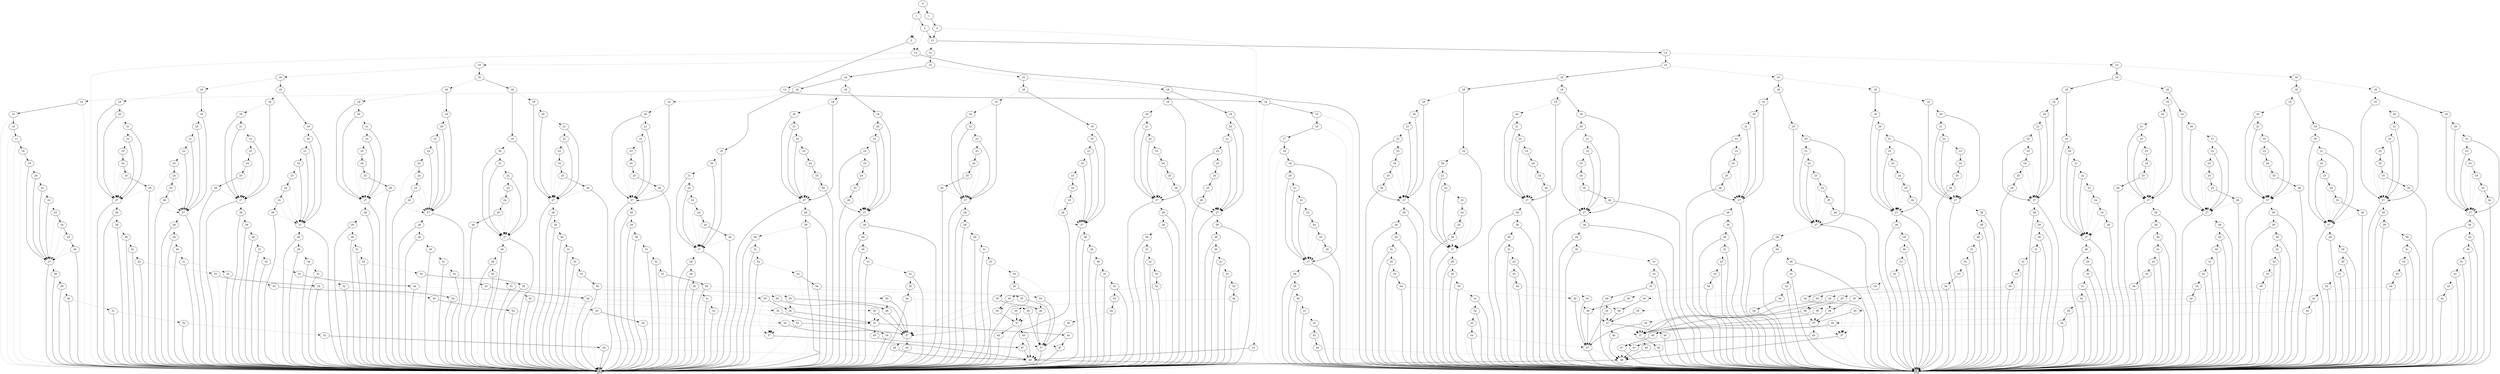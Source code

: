 digraph G {
0 [shape=box, label="0", style=filled, shape=box, height=0.3, width=0.3];
1 [shape=box, label="1", style=filled, shape=box, height=0.3, width=0.3];
36853 [label="0"];
36853 -> 36850 [style=dotted];
36853 -> 36852 [style=filled];
36850 [label="1"];
36850 -> 36847 [style=dotted];
36850 -> 36849 [style=filled];
36847 [label="2"];
36847 -> 28 [style=dotted];
36847 -> 36846 [style=filled];
28 [label="13"];
28 -> 0 [style=dotted];
28 -> 1 [style=filled];
36846 [label="13"];
36846 -> 32776 [style=dotted];
36846 -> 33929 [style=filled];
32776 [label="14"];
32776 -> 0 [style=dotted];
32776 -> 32775 [style=filled];
32775 [label="15"];
32775 -> 0 [style=dotted];
32775 -> 32774 [style=filled];
32774 [label="16"];
32774 -> 0 [style=dotted];
32774 -> 32773 [style=filled];
32773 [label="17"];
32773 -> 0 [style=dotted];
32773 -> 32772 [style=filled];
32772 [label="18"];
32772 -> 0 [style=dotted];
32772 -> 32742 [style=filled];
32742 [label="19"];
32742 -> 32741 [style=dotted];
32742 -> 9305 [style=filled];
32741 [label="20"];
32741 -> 32740 [style=dotted];
32741 -> 9305 [style=filled];
32740 [label="21"];
32740 -> 32739 [style=dotted];
32740 -> 9305 [style=filled];
32739 [label="22"];
32739 -> 32738 [style=dotted];
32739 -> 9305 [style=filled];
32738 [label="23"];
32738 -> 9305 [style=dotted];
32738 -> 32737 [style=filled];
9305 [label="27"];
9305 -> 9304 [style=dotted];
9305 -> 0 [style=filled];
9304 [label="28"];
9304 -> 9303 [style=dotted];
9304 -> 0 [style=filled];
9303 [label="29"];
9303 -> 9302 [style=dotted];
9303 -> 0 [style=filled];
9302 [label="30"];
9302 -> 9301 [style=dotted];
9302 -> 0 [style=filled];
9301 [label="31"];
9301 -> 9300 [style=dotted];
9301 -> 0 [style=filled];
9300 [label="32"];
9300 -> 9299 [style=dotted];
9300 -> 0 [style=filled];
9299 [label="33"];
9299 -> 0 [style=dotted];
9299 -> 9298 [style=filled];
9298 [label="34"];
9298 -> 100 [style=dotted];
9298 -> 0 [style=filled];
100 [label="49"];
100 -> 0 [style=dotted];
100 -> 1 [style=filled];
32737 [label="24"];
32737 -> 9305 [style=dotted];
32737 -> 32736 [style=filled];
32736 [label="25"];
32736 -> 9305 [style=dotted];
32736 -> 32735 [style=filled];
32735 [label="26"];
32735 -> 9305 [style=dotted];
32735 -> 0 [style=filled];
33929 [label="14"];
33929 -> 1 [style=dotted];
33929 -> 33928 [style=filled];
33928 [label="15"];
33928 -> 1 [style=dotted];
33928 -> 33927 [style=filled];
33927 [label="16"];
33927 -> 1 [style=dotted];
33927 -> 33926 [style=filled];
33926 [label="17"];
33926 -> 1 [style=dotted];
33926 -> 33925 [style=filled];
33925 [label="18"];
33925 -> 1 [style=dotted];
33925 -> 32751 [style=filled];
32751 [label="19"];
32751 -> 32750 [style=dotted];
32751 -> 11484 [style=filled];
32750 [label="20"];
32750 -> 32749 [style=dotted];
32750 -> 11484 [style=filled];
32749 [label="21"];
32749 -> 32748 [style=dotted];
32749 -> 11484 [style=filled];
32748 [label="22"];
32748 -> 32747 [style=dotted];
32748 -> 11484 [style=filled];
32747 [label="23"];
32747 -> 11484 [style=dotted];
32747 -> 32746 [style=filled];
11484 [label="27"];
11484 -> 11483 [style=dotted];
11484 -> 1 [style=filled];
11483 [label="28"];
11483 -> 11482 [style=dotted];
11483 -> 1 [style=filled];
11482 [label="29"];
11482 -> 11481 [style=dotted];
11482 -> 1 [style=filled];
11481 [label="30"];
11481 -> 11480 [style=dotted];
11481 -> 1 [style=filled];
11480 [label="31"];
11480 -> 11479 [style=dotted];
11480 -> 1 [style=filled];
11479 [label="32"];
11479 -> 11478 [style=dotted];
11479 -> 1 [style=filled];
11478 [label="33"];
11478 -> 1 [style=dotted];
11478 -> 11477 [style=filled];
11477 [label="34"];
11477 -> 101 [style=dotted];
11477 -> 1 [style=filled];
101 [label="49"];
101 -> 1 [style=dotted];
101 -> 0 [style=filled];
32746 [label="24"];
32746 -> 11484 [style=dotted];
32746 -> 32745 [style=filled];
32745 [label="25"];
32745 -> 11484 [style=dotted];
32745 -> 32744 [style=filled];
32744 [label="26"];
32744 -> 11484 [style=dotted];
32744 -> 1 [style=filled];
36849 [label="2"];
36849 -> 28 [style=dotted];
36849 -> 36848 [style=filled];
36848 [label="13"];
36848 -> 36400 [style=dotted];
36848 -> 36691 [style=filled];
36400 [label="14"];
36400 -> 36328 [style=dotted];
36400 -> 36399 [style=filled];
36328 [label="15"];
36328 -> 36292 [style=dotted];
36328 -> 36327 [style=filled];
36292 [label="16"];
36292 -> 36274 [style=dotted];
36292 -> 36291 [style=filled];
36274 [label="18"];
36274 -> 36265 [style=dotted];
36274 -> 36273 [style=filled];
36265 [label="19"];
36265 -> 36264 [style=dotted];
36265 -> 27067 [style=filled];
36264 [label="20"];
36264 -> 36263 [style=dotted];
36264 -> 27067 [style=filled];
36263 [label="21"];
36263 -> 36262 [style=dotted];
36263 -> 27067 [style=filled];
36262 [label="22"];
36262 -> 36261 [style=dotted];
36262 -> 27067 [style=filled];
36261 [label="23"];
36261 -> 27067 [style=dotted];
36261 -> 36260 [style=filled];
27067 [label="27"];
27067 -> 27066 [style=dotted];
27067 -> 0 [style=filled];
27066 [label="28"];
27066 -> 27065 [style=dotted];
27066 -> 0 [style=filled];
27065 [label="29"];
27065 -> 27064 [style=dotted];
27065 -> 0 [style=filled];
27064 [label="30"];
27064 -> 27063 [style=dotted];
27064 -> 0 [style=filled];
27063 [label="31"];
27063 -> 27062 [style=dotted];
27063 -> 0 [style=filled];
27062 [label="32"];
27062 -> 27061 [style=dotted];
27062 -> 0 [style=filled];
27061 [label="33"];
27061 -> 0 [style=dotted];
27061 -> 27060 [style=filled];
27060 [label="34"];
27060 -> 26528 [style=dotted];
27060 -> 0 [style=filled];
26528 [label="35"];
26528 -> 391 [style=dotted];
26528 -> 26527 [style=filled];
391 [label="37"];
391 -> 0 [style=dotted];
391 -> 100 [style=filled];
26527 [label="36"];
26527 -> 391 [style=dotted];
26527 -> 26526 [style=filled];
26526 [label="37"];
26526 -> 1441 [style=dotted];
26526 -> 3121 [style=filled];
1441 [label="45"];
1441 -> 0 [style=dotted];
1441 -> 574 [style=filled];
574 [label="47"];
574 -> 0 [style=dotted];
574 -> 100 [style=filled];
3121 [label="45"];
3121 -> 100 [style=dotted];
3121 -> 582 [style=filled];
582 [label="47"];
582 -> 100 [style=dotted];
582 -> 0 [style=filled];
36260 [label="24"];
36260 -> 27067 [style=dotted];
36260 -> 36259 [style=filled];
36259 [label="25"];
36259 -> 27067 [style=dotted];
36259 -> 36258 [style=filled];
36258 [label="26"];
36258 -> 27067 [style=dotted];
36258 -> 0 [style=filled];
36273 [label="19"];
36273 -> 36272 [style=dotted];
36273 -> 27083 [style=filled];
36272 [label="20"];
36272 -> 36271 [style=dotted];
36272 -> 27083 [style=filled];
36271 [label="21"];
36271 -> 36270 [style=dotted];
36271 -> 27083 [style=filled];
36270 [label="22"];
36270 -> 36269 [style=dotted];
36270 -> 27083 [style=filled];
36269 [label="23"];
36269 -> 27083 [style=dotted];
36269 -> 36268 [style=filled];
27083 [label="27"];
27083 -> 27082 [style=dotted];
27083 -> 0 [style=filled];
27082 [label="28"];
27082 -> 27081 [style=dotted];
27082 -> 0 [style=filled];
27081 [label="29"];
27081 -> 27080 [style=dotted];
27081 -> 0 [style=filled];
27080 [label="30"];
27080 -> 27079 [style=dotted];
27080 -> 0 [style=filled];
27079 [label="31"];
27079 -> 27078 [style=dotted];
27079 -> 0 [style=filled];
27078 [label="32"];
27078 -> 27077 [style=dotted];
27078 -> 0 [style=filled];
27077 [label="33"];
27077 -> 0 [style=dotted];
27077 -> 27076 [style=filled];
27076 [label="34"];
27076 -> 26533 [style=dotted];
27076 -> 0 [style=filled];
26533 [label="35"];
26533 -> 391 [style=dotted];
26533 -> 26526 [style=filled];
36268 [label="24"];
36268 -> 27083 [style=dotted];
36268 -> 36267 [style=filled];
36267 [label="25"];
36267 -> 27083 [style=dotted];
36267 -> 36266 [style=filled];
36266 [label="26"];
36266 -> 27083 [style=dotted];
36266 -> 0 [style=filled];
36291 [label="18"];
36291 -> 36282 [style=dotted];
36291 -> 36290 [style=filled];
36282 [label="19"];
36282 -> 36281 [style=dotted];
36282 -> 27100 [style=filled];
36281 [label="20"];
36281 -> 36280 [style=dotted];
36281 -> 27100 [style=filled];
36280 [label="21"];
36280 -> 36279 [style=dotted];
36280 -> 27100 [style=filled];
36279 [label="22"];
36279 -> 36278 [style=dotted];
36279 -> 27100 [style=filled];
36278 [label="23"];
36278 -> 27100 [style=dotted];
36278 -> 36277 [style=filled];
27100 [label="27"];
27100 -> 27099 [style=dotted];
27100 -> 0 [style=filled];
27099 [label="28"];
27099 -> 27098 [style=dotted];
27099 -> 0 [style=filled];
27098 [label="29"];
27098 -> 27097 [style=dotted];
27098 -> 0 [style=filled];
27097 [label="30"];
27097 -> 27096 [style=dotted];
27097 -> 0 [style=filled];
27096 [label="31"];
27096 -> 27095 [style=dotted];
27096 -> 0 [style=filled];
27095 [label="32"];
27095 -> 27094 [style=dotted];
27095 -> 0 [style=filled];
27094 [label="33"];
27094 -> 0 [style=dotted];
27094 -> 27093 [style=filled];
27093 [label="34"];
27093 -> 26540 [style=dotted];
27093 -> 0 [style=filled];
26540 [label="35"];
26540 -> 391 [style=dotted];
26540 -> 26539 [style=filled];
26539 [label="36"];
26539 -> 26526 [style=dotted];
26539 -> 26538 [style=filled];
26538 [label="37"];
26538 -> 452 [style=dotted];
26538 -> 460 [style=filled];
452 [label="45"];
452 -> 0 [style=dotted];
452 -> 100 [style=filled];
460 [label="45"];
460 -> 100 [style=dotted];
460 -> 0 [style=filled];
36277 [label="24"];
36277 -> 27100 [style=dotted];
36277 -> 36276 [style=filled];
36276 [label="25"];
36276 -> 27100 [style=dotted];
36276 -> 36275 [style=filled];
36275 [label="26"];
36275 -> 27100 [style=dotted];
36275 -> 0 [style=filled];
36290 [label="19"];
36290 -> 36289 [style=dotted];
36290 -> 27116 [style=filled];
36289 [label="20"];
36289 -> 36288 [style=dotted];
36289 -> 27116 [style=filled];
36288 [label="21"];
36288 -> 36287 [style=dotted];
36288 -> 27116 [style=filled];
36287 [label="22"];
36287 -> 36286 [style=dotted];
36287 -> 27116 [style=filled];
36286 [label="23"];
36286 -> 27116 [style=dotted];
36286 -> 36285 [style=filled];
27116 [label="27"];
27116 -> 27115 [style=dotted];
27116 -> 0 [style=filled];
27115 [label="28"];
27115 -> 27114 [style=dotted];
27115 -> 0 [style=filled];
27114 [label="29"];
27114 -> 27113 [style=dotted];
27114 -> 0 [style=filled];
27113 [label="30"];
27113 -> 27112 [style=dotted];
27113 -> 0 [style=filled];
27112 [label="31"];
27112 -> 27111 [style=dotted];
27112 -> 0 [style=filled];
27111 [label="32"];
27111 -> 27110 [style=dotted];
27111 -> 0 [style=filled];
27110 [label="33"];
27110 -> 0 [style=dotted];
27110 -> 27109 [style=filled];
27109 [label="34"];
27109 -> 26546 [style=dotted];
27109 -> 0 [style=filled];
26546 [label="35"];
26546 -> 391 [style=dotted];
26546 -> 26538 [style=filled];
36285 [label="24"];
36285 -> 27116 [style=dotted];
36285 -> 36284 [style=filled];
36284 [label="25"];
36284 -> 27116 [style=dotted];
36284 -> 36283 [style=filled];
36283 [label="26"];
36283 -> 27116 [style=dotted];
36283 -> 0 [style=filled];
36327 [label="16"];
36327 -> 36309 [style=dotted];
36327 -> 36326 [style=filled];
36309 [label="18"];
36309 -> 36300 [style=dotted];
36309 -> 36308 [style=filled];
36300 [label="19"];
36300 -> 36299 [style=dotted];
36300 -> 27134 [style=filled];
36299 [label="20"];
36299 -> 36298 [style=dotted];
36299 -> 27134 [style=filled];
36298 [label="21"];
36298 -> 36297 [style=dotted];
36298 -> 27134 [style=filled];
36297 [label="22"];
36297 -> 36296 [style=dotted];
36297 -> 27134 [style=filled];
36296 [label="23"];
36296 -> 27134 [style=dotted];
36296 -> 36295 [style=filled];
27134 [label="27"];
27134 -> 27133 [style=dotted];
27134 -> 0 [style=filled];
27133 [label="28"];
27133 -> 27132 [style=dotted];
27133 -> 0 [style=filled];
27132 [label="29"];
27132 -> 27131 [style=dotted];
27132 -> 0 [style=filled];
27131 [label="30"];
27131 -> 27130 [style=dotted];
27131 -> 0 [style=filled];
27130 [label="31"];
27130 -> 27129 [style=dotted];
27130 -> 0 [style=filled];
27129 [label="32"];
27129 -> 27128 [style=dotted];
27129 -> 0 [style=filled];
27128 [label="33"];
27128 -> 0 [style=dotted];
27128 -> 27127 [style=filled];
27127 [label="34"];
27127 -> 26549 [style=dotted];
27127 -> 0 [style=filled];
26549 [label="35"];
26549 -> 26527 [style=dotted];
26549 -> 26538 [style=filled];
36295 [label="24"];
36295 -> 27134 [style=dotted];
36295 -> 36294 [style=filled];
36294 [label="25"];
36294 -> 27134 [style=dotted];
36294 -> 36293 [style=filled];
36293 [label="26"];
36293 -> 27134 [style=dotted];
36293 -> 0 [style=filled];
36308 [label="19"];
36308 -> 36307 [style=dotted];
36308 -> 27150 [style=filled];
36307 [label="20"];
36307 -> 36306 [style=dotted];
36307 -> 27150 [style=filled];
36306 [label="21"];
36306 -> 36305 [style=dotted];
36306 -> 27150 [style=filled];
36305 [label="22"];
36305 -> 36304 [style=dotted];
36305 -> 27150 [style=filled];
36304 [label="23"];
36304 -> 27150 [style=dotted];
36304 -> 36303 [style=filled];
27150 [label="27"];
27150 -> 27149 [style=dotted];
27150 -> 0 [style=filled];
27149 [label="28"];
27149 -> 27148 [style=dotted];
27149 -> 0 [style=filled];
27148 [label="29"];
27148 -> 27147 [style=dotted];
27148 -> 0 [style=filled];
27147 [label="30"];
27147 -> 27146 [style=dotted];
27147 -> 0 [style=filled];
27146 [label="31"];
27146 -> 27145 [style=dotted];
27146 -> 0 [style=filled];
27145 [label="32"];
27145 -> 27144 [style=dotted];
27145 -> 0 [style=filled];
27144 [label="33"];
27144 -> 0 [style=dotted];
27144 -> 27143 [style=filled];
27143 [label="34"];
27143 -> 26553 [style=dotted];
27143 -> 0 [style=filled];
26553 [label="35"];
26553 -> 26526 [style=dotted];
26553 -> 26538 [style=filled];
36303 [label="24"];
36303 -> 27150 [style=dotted];
36303 -> 36302 [style=filled];
36302 [label="25"];
36302 -> 27150 [style=dotted];
36302 -> 36301 [style=filled];
36301 [label="26"];
36301 -> 27150 [style=dotted];
36301 -> 0 [style=filled];
36326 [label="18"];
36326 -> 36317 [style=dotted];
36326 -> 36325 [style=filled];
36317 [label="19"];
36317 -> 36316 [style=dotted];
36317 -> 27167 [style=filled];
36316 [label="20"];
36316 -> 36315 [style=dotted];
36316 -> 27167 [style=filled];
36315 [label="21"];
36315 -> 36314 [style=dotted];
36315 -> 27167 [style=filled];
36314 [label="22"];
36314 -> 36313 [style=dotted];
36314 -> 27167 [style=filled];
36313 [label="23"];
36313 -> 27167 [style=dotted];
36313 -> 36312 [style=filled];
27167 [label="27"];
27167 -> 27166 [style=dotted];
27167 -> 0 [style=filled];
27166 [label="28"];
27166 -> 27165 [style=dotted];
27166 -> 0 [style=filled];
27165 [label="29"];
27165 -> 27164 [style=dotted];
27165 -> 0 [style=filled];
27164 [label="30"];
27164 -> 27163 [style=dotted];
27164 -> 0 [style=filled];
27163 [label="31"];
27163 -> 27162 [style=dotted];
27163 -> 0 [style=filled];
27162 [label="32"];
27162 -> 27161 [style=dotted];
27162 -> 0 [style=filled];
27161 [label="33"];
27161 -> 0 [style=dotted];
27161 -> 27160 [style=filled];
27160 [label="34"];
27160 -> 26556 [style=dotted];
27160 -> 0 [style=filled];
26556 [label="35"];
26556 -> 26539 [style=dotted];
26556 -> 26538 [style=filled];
36312 [label="24"];
36312 -> 27167 [style=dotted];
36312 -> 36311 [style=filled];
36311 [label="25"];
36311 -> 27167 [style=dotted];
36311 -> 36310 [style=filled];
36310 [label="26"];
36310 -> 27167 [style=dotted];
36310 -> 0 [style=filled];
36325 [label="19"];
36325 -> 36324 [style=dotted];
36325 -> 27183 [style=filled];
36324 [label="20"];
36324 -> 36323 [style=dotted];
36324 -> 27183 [style=filled];
36323 [label="21"];
36323 -> 36322 [style=dotted];
36323 -> 27183 [style=filled];
36322 [label="22"];
36322 -> 36321 [style=dotted];
36322 -> 27183 [style=filled];
36321 [label="23"];
36321 -> 27183 [style=dotted];
36321 -> 36320 [style=filled];
27183 [label="27"];
27183 -> 27182 [style=dotted];
27183 -> 0 [style=filled];
27182 [label="28"];
27182 -> 27181 [style=dotted];
27182 -> 0 [style=filled];
27181 [label="29"];
27181 -> 27180 [style=dotted];
27181 -> 0 [style=filled];
27180 [label="30"];
27180 -> 27179 [style=dotted];
27180 -> 0 [style=filled];
27179 [label="31"];
27179 -> 27178 [style=dotted];
27179 -> 0 [style=filled];
27178 [label="32"];
27178 -> 27177 [style=dotted];
27178 -> 0 [style=filled];
27177 [label="33"];
27177 -> 0 [style=dotted];
27177 -> 27176 [style=filled];
27176 [label="34"];
27176 -> 26538 [style=dotted];
27176 -> 0 [style=filled];
36320 [label="24"];
36320 -> 27183 [style=dotted];
36320 -> 36319 [style=filled];
36319 [label="25"];
36319 -> 27183 [style=dotted];
36319 -> 36318 [style=filled];
36318 [label="26"];
36318 -> 27183 [style=dotted];
36318 -> 0 [style=filled];
36399 [label="15"];
36399 -> 36363 [style=dotted];
36399 -> 36398 [style=filled];
36363 [label="16"];
36363 -> 36345 [style=dotted];
36363 -> 36362 [style=filled];
36345 [label="18"];
36345 -> 36336 [style=dotted];
36345 -> 36344 [style=filled];
36336 [label="19"];
36336 -> 36335 [style=dotted];
36336 -> 27202 [style=filled];
36335 [label="20"];
36335 -> 36334 [style=dotted];
36335 -> 27202 [style=filled];
36334 [label="21"];
36334 -> 36333 [style=dotted];
36334 -> 27202 [style=filled];
36333 [label="22"];
36333 -> 36332 [style=dotted];
36333 -> 27202 [style=filled];
36332 [label="23"];
36332 -> 27202 [style=dotted];
36332 -> 36331 [style=filled];
27202 [label="27"];
27202 -> 27201 [style=dotted];
27202 -> 0 [style=filled];
27201 [label="28"];
27201 -> 27200 [style=dotted];
27201 -> 0 [style=filled];
27200 [label="29"];
27200 -> 27199 [style=dotted];
27200 -> 0 [style=filled];
27199 [label="30"];
27199 -> 27198 [style=dotted];
27199 -> 0 [style=filled];
27198 [label="31"];
27198 -> 27197 [style=dotted];
27198 -> 0 [style=filled];
27197 [label="32"];
27197 -> 27196 [style=dotted];
27197 -> 0 [style=filled];
27196 [label="33"];
27196 -> 0 [style=dotted];
27196 -> 27195 [style=filled];
27195 [label="34"];
27195 -> 26878 [style=dotted];
27195 -> 0 [style=filled];
26878 [label="35"];
26878 -> 26538 [style=dotted];
26878 -> 26877 [style=filled];
26877 [label="36"];
26877 -> 26538 [style=dotted];
26877 -> 26876 [style=filled];
26876 [label="37"];
26876 -> 2152 [style=dotted];
26876 -> 1830 [style=filled];
2152 [label="45"];
2152 -> 574 [style=dotted];
2152 -> 100 [style=filled];
1830 [label="45"];
1830 -> 582 [style=dotted];
1830 -> 0 [style=filled];
36331 [label="24"];
36331 -> 27202 [style=dotted];
36331 -> 36330 [style=filled];
36330 [label="25"];
36330 -> 27202 [style=dotted];
36330 -> 36329 [style=filled];
36329 [label="26"];
36329 -> 27202 [style=dotted];
36329 -> 0 [style=filled];
36344 [label="19"];
36344 -> 36343 [style=dotted];
36344 -> 27218 [style=filled];
36343 [label="20"];
36343 -> 36342 [style=dotted];
36343 -> 27218 [style=filled];
36342 [label="21"];
36342 -> 36341 [style=dotted];
36342 -> 27218 [style=filled];
36341 [label="22"];
36341 -> 36340 [style=dotted];
36341 -> 27218 [style=filled];
36340 [label="23"];
36340 -> 27218 [style=dotted];
36340 -> 36339 [style=filled];
27218 [label="27"];
27218 -> 27217 [style=dotted];
27218 -> 0 [style=filled];
27217 [label="28"];
27217 -> 27216 [style=dotted];
27217 -> 0 [style=filled];
27216 [label="29"];
27216 -> 27215 [style=dotted];
27216 -> 0 [style=filled];
27215 [label="30"];
27215 -> 27214 [style=dotted];
27215 -> 0 [style=filled];
27214 [label="31"];
27214 -> 27213 [style=dotted];
27214 -> 0 [style=filled];
27213 [label="32"];
27213 -> 27212 [style=dotted];
27213 -> 0 [style=filled];
27212 [label="33"];
27212 -> 0 [style=dotted];
27212 -> 27211 [style=filled];
27211 [label="34"];
27211 -> 26880 [style=dotted];
27211 -> 0 [style=filled];
26880 [label="35"];
26880 -> 26538 [style=dotted];
26880 -> 26876 [style=filled];
36339 [label="24"];
36339 -> 27218 [style=dotted];
36339 -> 36338 [style=filled];
36338 [label="25"];
36338 -> 27218 [style=dotted];
36338 -> 36337 [style=filled];
36337 [label="26"];
36337 -> 27218 [style=dotted];
36337 -> 0 [style=filled];
36362 [label="18"];
36362 -> 36353 [style=dotted];
36362 -> 36361 [style=filled];
36353 [label="19"];
36353 -> 36352 [style=dotted];
36353 -> 27235 [style=filled];
36352 [label="20"];
36352 -> 36351 [style=dotted];
36352 -> 27235 [style=filled];
36351 [label="21"];
36351 -> 36350 [style=dotted];
36351 -> 27235 [style=filled];
36350 [label="22"];
36350 -> 36349 [style=dotted];
36350 -> 27235 [style=filled];
36349 [label="23"];
36349 -> 27235 [style=dotted];
36349 -> 36348 [style=filled];
27235 [label="27"];
27235 -> 27234 [style=dotted];
27235 -> 0 [style=filled];
27234 [label="28"];
27234 -> 27233 [style=dotted];
27234 -> 0 [style=filled];
27233 [label="29"];
27233 -> 27232 [style=dotted];
27233 -> 0 [style=filled];
27232 [label="30"];
27232 -> 27231 [style=dotted];
27232 -> 0 [style=filled];
27231 [label="31"];
27231 -> 27230 [style=dotted];
27231 -> 0 [style=filled];
27230 [label="32"];
27230 -> 27229 [style=dotted];
27230 -> 0 [style=filled];
27229 [label="33"];
27229 -> 0 [style=dotted];
27229 -> 27228 [style=filled];
27228 [label="34"];
27228 -> 26884 [style=dotted];
27228 -> 0 [style=filled];
26884 [label="35"];
26884 -> 26538 [style=dotted];
26884 -> 26883 [style=filled];
26883 [label="36"];
26883 -> 26876 [style=dotted];
26883 -> 399 [style=filled];
399 [label="37"];
399 -> 100 [style=dotted];
399 -> 0 [style=filled];
36348 [label="24"];
36348 -> 27235 [style=dotted];
36348 -> 36347 [style=filled];
36347 [label="25"];
36347 -> 27235 [style=dotted];
36347 -> 36346 [style=filled];
36346 [label="26"];
36346 -> 27235 [style=dotted];
36346 -> 0 [style=filled];
36361 [label="19"];
36361 -> 36360 [style=dotted];
36361 -> 27251 [style=filled];
36360 [label="20"];
36360 -> 36359 [style=dotted];
36360 -> 27251 [style=filled];
36359 [label="21"];
36359 -> 36358 [style=dotted];
36359 -> 27251 [style=filled];
36358 [label="22"];
36358 -> 36357 [style=dotted];
36358 -> 27251 [style=filled];
36357 [label="23"];
36357 -> 27251 [style=dotted];
36357 -> 36356 [style=filled];
27251 [label="27"];
27251 -> 27250 [style=dotted];
27251 -> 0 [style=filled];
27250 [label="28"];
27250 -> 27249 [style=dotted];
27250 -> 0 [style=filled];
27249 [label="29"];
27249 -> 27248 [style=dotted];
27249 -> 0 [style=filled];
27248 [label="30"];
27248 -> 27247 [style=dotted];
27248 -> 0 [style=filled];
27247 [label="31"];
27247 -> 27246 [style=dotted];
27247 -> 0 [style=filled];
27246 [label="32"];
27246 -> 27245 [style=dotted];
27246 -> 0 [style=filled];
27245 [label="33"];
27245 -> 0 [style=dotted];
27245 -> 27244 [style=filled];
27244 [label="34"];
27244 -> 26886 [style=dotted];
27244 -> 0 [style=filled];
26886 [label="35"];
26886 -> 26538 [style=dotted];
26886 -> 399 [style=filled];
36356 [label="24"];
36356 -> 27251 [style=dotted];
36356 -> 36355 [style=filled];
36355 [label="25"];
36355 -> 27251 [style=dotted];
36355 -> 36354 [style=filled];
36354 [label="26"];
36354 -> 27251 [style=dotted];
36354 -> 0 [style=filled];
36398 [label="16"];
36398 -> 36380 [style=dotted];
36398 -> 36397 [style=filled];
36380 [label="18"];
36380 -> 36371 [style=dotted];
36380 -> 36379 [style=filled];
36371 [label="19"];
36371 -> 36370 [style=dotted];
36371 -> 27269 [style=filled];
36370 [label="20"];
36370 -> 36369 [style=dotted];
36370 -> 27269 [style=filled];
36369 [label="21"];
36369 -> 36368 [style=dotted];
36369 -> 27269 [style=filled];
36368 [label="22"];
36368 -> 36367 [style=dotted];
36368 -> 27269 [style=filled];
36367 [label="23"];
36367 -> 27269 [style=dotted];
36367 -> 36366 [style=filled];
27269 [label="27"];
27269 -> 27268 [style=dotted];
27269 -> 0 [style=filled];
27268 [label="28"];
27268 -> 27267 [style=dotted];
27268 -> 0 [style=filled];
27267 [label="29"];
27267 -> 27266 [style=dotted];
27267 -> 0 [style=filled];
27266 [label="30"];
27266 -> 27265 [style=dotted];
27266 -> 0 [style=filled];
27265 [label="31"];
27265 -> 27264 [style=dotted];
27265 -> 0 [style=filled];
27264 [label="32"];
27264 -> 27263 [style=dotted];
27264 -> 0 [style=filled];
27263 [label="33"];
27263 -> 0 [style=dotted];
27263 -> 27262 [style=filled];
27262 [label="34"];
27262 -> 26890 [style=dotted];
27262 -> 0 [style=filled];
26890 [label="35"];
26890 -> 26877 [style=dotted];
26890 -> 399 [style=filled];
36366 [label="24"];
36366 -> 27269 [style=dotted];
36366 -> 36365 [style=filled];
36365 [label="25"];
36365 -> 27269 [style=dotted];
36365 -> 36364 [style=filled];
36364 [label="26"];
36364 -> 27269 [style=dotted];
36364 -> 0 [style=filled];
36379 [label="19"];
36379 -> 36378 [style=dotted];
36379 -> 27285 [style=filled];
36378 [label="20"];
36378 -> 36377 [style=dotted];
36378 -> 27285 [style=filled];
36377 [label="21"];
36377 -> 36376 [style=dotted];
36377 -> 27285 [style=filled];
36376 [label="22"];
36376 -> 36375 [style=dotted];
36376 -> 27285 [style=filled];
36375 [label="23"];
36375 -> 27285 [style=dotted];
36375 -> 36374 [style=filled];
27285 [label="27"];
27285 -> 27284 [style=dotted];
27285 -> 0 [style=filled];
27284 [label="28"];
27284 -> 27283 [style=dotted];
27284 -> 0 [style=filled];
27283 [label="29"];
27283 -> 27282 [style=dotted];
27283 -> 0 [style=filled];
27282 [label="30"];
27282 -> 27281 [style=dotted];
27282 -> 0 [style=filled];
27281 [label="31"];
27281 -> 27280 [style=dotted];
27281 -> 0 [style=filled];
27280 [label="32"];
27280 -> 27279 [style=dotted];
27280 -> 0 [style=filled];
27279 [label="33"];
27279 -> 0 [style=dotted];
27279 -> 27278 [style=filled];
27278 [label="34"];
27278 -> 26892 [style=dotted];
27278 -> 0 [style=filled];
26892 [label="35"];
26892 -> 26876 [style=dotted];
26892 -> 399 [style=filled];
36374 [label="24"];
36374 -> 27285 [style=dotted];
36374 -> 36373 [style=filled];
36373 [label="25"];
36373 -> 27285 [style=dotted];
36373 -> 36372 [style=filled];
36372 [label="26"];
36372 -> 27285 [style=dotted];
36372 -> 0 [style=filled];
36397 [label="18"];
36397 -> 36388 [style=dotted];
36397 -> 36396 [style=filled];
36388 [label="19"];
36388 -> 36387 [style=dotted];
36388 -> 27302 [style=filled];
36387 [label="20"];
36387 -> 36386 [style=dotted];
36387 -> 27302 [style=filled];
36386 [label="21"];
36386 -> 36385 [style=dotted];
36386 -> 27302 [style=filled];
36385 [label="22"];
36385 -> 36384 [style=dotted];
36385 -> 27302 [style=filled];
36384 [label="23"];
36384 -> 27302 [style=dotted];
36384 -> 36383 [style=filled];
27302 [label="27"];
27302 -> 27301 [style=dotted];
27302 -> 0 [style=filled];
27301 [label="28"];
27301 -> 27300 [style=dotted];
27301 -> 0 [style=filled];
27300 [label="29"];
27300 -> 27299 [style=dotted];
27300 -> 0 [style=filled];
27299 [label="30"];
27299 -> 27298 [style=dotted];
27299 -> 0 [style=filled];
27298 [label="31"];
27298 -> 27297 [style=dotted];
27298 -> 0 [style=filled];
27297 [label="32"];
27297 -> 27296 [style=dotted];
27297 -> 0 [style=filled];
27296 [label="33"];
27296 -> 0 [style=dotted];
27296 -> 27295 [style=filled];
27295 [label="34"];
27295 -> 26895 [style=dotted];
27295 -> 0 [style=filled];
26895 [label="35"];
26895 -> 26883 [style=dotted];
26895 -> 399 [style=filled];
36383 [label="24"];
36383 -> 27302 [style=dotted];
36383 -> 36382 [style=filled];
36382 [label="25"];
36382 -> 27302 [style=dotted];
36382 -> 36381 [style=filled];
36381 [label="26"];
36381 -> 27302 [style=dotted];
36381 -> 0 [style=filled];
36396 [label="19"];
36396 -> 36395 [style=dotted];
36396 -> 27318 [style=filled];
36395 [label="20"];
36395 -> 36394 [style=dotted];
36395 -> 27318 [style=filled];
36394 [label="21"];
36394 -> 36393 [style=dotted];
36394 -> 27318 [style=filled];
36393 [label="22"];
36393 -> 36392 [style=dotted];
36393 -> 27318 [style=filled];
36392 [label="23"];
36392 -> 27318 [style=dotted];
36392 -> 36391 [style=filled];
27318 [label="27"];
27318 -> 27317 [style=dotted];
27318 -> 0 [style=filled];
27317 [label="28"];
27317 -> 27316 [style=dotted];
27317 -> 0 [style=filled];
27316 [label="29"];
27316 -> 27315 [style=dotted];
27316 -> 0 [style=filled];
27315 [label="30"];
27315 -> 27314 [style=dotted];
27315 -> 0 [style=filled];
27314 [label="31"];
27314 -> 27313 [style=dotted];
27314 -> 0 [style=filled];
27313 [label="32"];
27313 -> 27312 [style=dotted];
27313 -> 0 [style=filled];
27312 [label="33"];
27312 -> 0 [style=dotted];
27312 -> 27311 [style=filled];
27311 [label="34"];
27311 -> 399 [style=dotted];
27311 -> 0 [style=filled];
36391 [label="24"];
36391 -> 27318 [style=dotted];
36391 -> 36390 [style=filled];
36390 [label="25"];
36390 -> 27318 [style=dotted];
36390 -> 36389 [style=filled];
36389 [label="26"];
36389 -> 27318 [style=dotted];
36389 -> 0 [style=filled];
36691 [label="14"];
36691 -> 36619 [style=dotted];
36691 -> 36690 [style=filled];
36619 [label="15"];
36619 -> 36583 [style=dotted];
36619 -> 36618 [style=filled];
36583 [label="16"];
36583 -> 36565 [style=dotted];
36583 -> 36582 [style=filled];
36565 [label="18"];
36565 -> 36556 [style=dotted];
36565 -> 36564 [style=filled];
36556 [label="19"];
36556 -> 36555 [style=dotted];
36556 -> 27618 [style=filled];
36555 [label="20"];
36555 -> 36554 [style=dotted];
36555 -> 27618 [style=filled];
36554 [label="21"];
36554 -> 36553 [style=dotted];
36554 -> 27618 [style=filled];
36553 [label="22"];
36553 -> 36552 [style=dotted];
36553 -> 27618 [style=filled];
36552 [label="23"];
36552 -> 27618 [style=dotted];
36552 -> 36551 [style=filled];
27618 [label="27"];
27618 -> 27617 [style=dotted];
27618 -> 1 [style=filled];
27617 [label="28"];
27617 -> 27616 [style=dotted];
27617 -> 1 [style=filled];
27616 [label="29"];
27616 -> 27615 [style=dotted];
27616 -> 1 [style=filled];
27615 [label="30"];
27615 -> 27614 [style=dotted];
27615 -> 1 [style=filled];
27614 [label="31"];
27614 -> 27613 [style=dotted];
27614 -> 1 [style=filled];
27613 [label="32"];
27613 -> 27612 [style=dotted];
27613 -> 1 [style=filled];
27612 [label="33"];
27612 -> 1 [style=dotted];
27612 -> 27611 [style=filled];
27611 [label="34"];
27611 -> 27610 [style=dotted];
27611 -> 1 [style=filled];
27610 [label="35"];
27610 -> 393 [style=dotted];
27610 -> 27609 [style=filled];
393 [label="37"];
393 -> 1 [style=dotted];
393 -> 101 [style=filled];
27609 [label="36"];
27609 -> 393 [style=dotted];
27609 -> 27608 [style=filled];
27608 [label="37"];
27608 -> 1640 [style=dotted];
27608 -> 3607 [style=filled];
1640 [label="45"];
1640 -> 1 [style=dotted];
1640 -> 576 [style=filled];
576 [label="47"];
576 -> 1 [style=dotted];
576 -> 101 [style=filled];
3607 [label="45"];
3607 -> 101 [style=dotted];
3607 -> 588 [style=filled];
588 [label="47"];
588 -> 101 [style=dotted];
588 -> 1 [style=filled];
36551 [label="24"];
36551 -> 27618 [style=dotted];
36551 -> 36550 [style=filled];
36550 [label="25"];
36550 -> 27618 [style=dotted];
36550 -> 36549 [style=filled];
36549 [label="26"];
36549 -> 27618 [style=dotted];
36549 -> 1 [style=filled];
36564 [label="19"];
36564 -> 36563 [style=dotted];
36564 -> 27635 [style=filled];
36563 [label="20"];
36563 -> 36562 [style=dotted];
36563 -> 27635 [style=filled];
36562 [label="21"];
36562 -> 36561 [style=dotted];
36562 -> 27635 [style=filled];
36561 [label="22"];
36561 -> 36560 [style=dotted];
36561 -> 27635 [style=filled];
36560 [label="23"];
36560 -> 27635 [style=dotted];
36560 -> 36559 [style=filled];
27635 [label="27"];
27635 -> 27634 [style=dotted];
27635 -> 1 [style=filled];
27634 [label="28"];
27634 -> 27633 [style=dotted];
27634 -> 1 [style=filled];
27633 [label="29"];
27633 -> 27632 [style=dotted];
27633 -> 1 [style=filled];
27632 [label="30"];
27632 -> 27631 [style=dotted];
27632 -> 1 [style=filled];
27631 [label="31"];
27631 -> 27630 [style=dotted];
27631 -> 1 [style=filled];
27630 [label="32"];
27630 -> 27629 [style=dotted];
27630 -> 1 [style=filled];
27629 [label="33"];
27629 -> 1 [style=dotted];
27629 -> 27628 [style=filled];
27628 [label="34"];
27628 -> 27627 [style=dotted];
27628 -> 1 [style=filled];
27627 [label="35"];
27627 -> 393 [style=dotted];
27627 -> 27608 [style=filled];
36559 [label="24"];
36559 -> 27635 [style=dotted];
36559 -> 36558 [style=filled];
36558 [label="25"];
36558 -> 27635 [style=dotted];
36558 -> 36557 [style=filled];
36557 [label="26"];
36557 -> 27635 [style=dotted];
36557 -> 1 [style=filled];
36582 [label="18"];
36582 -> 36573 [style=dotted];
36582 -> 36581 [style=filled];
36573 [label="19"];
36573 -> 36572 [style=dotted];
36573 -> 27654 [style=filled];
36572 [label="20"];
36572 -> 36571 [style=dotted];
36572 -> 27654 [style=filled];
36571 [label="21"];
36571 -> 36570 [style=dotted];
36571 -> 27654 [style=filled];
36570 [label="22"];
36570 -> 36569 [style=dotted];
36570 -> 27654 [style=filled];
36569 [label="23"];
36569 -> 27654 [style=dotted];
36569 -> 36568 [style=filled];
27654 [label="27"];
27654 -> 27653 [style=dotted];
27654 -> 1 [style=filled];
27653 [label="28"];
27653 -> 27652 [style=dotted];
27653 -> 1 [style=filled];
27652 [label="29"];
27652 -> 27651 [style=dotted];
27652 -> 1 [style=filled];
27651 [label="30"];
27651 -> 27650 [style=dotted];
27651 -> 1 [style=filled];
27650 [label="31"];
27650 -> 27649 [style=dotted];
27650 -> 1 [style=filled];
27649 [label="32"];
27649 -> 27648 [style=dotted];
27649 -> 1 [style=filled];
27648 [label="33"];
27648 -> 1 [style=dotted];
27648 -> 27647 [style=filled];
27647 [label="34"];
27647 -> 27646 [style=dotted];
27647 -> 1 [style=filled];
27646 [label="35"];
27646 -> 393 [style=dotted];
27646 -> 27645 [style=filled];
27645 [label="36"];
27645 -> 27608 [style=dotted];
27645 -> 26643 [style=filled];
26643 [label="37"];
26643 -> 454 [style=dotted];
26643 -> 466 [style=filled];
454 [label="45"];
454 -> 1 [style=dotted];
454 -> 101 [style=filled];
466 [label="45"];
466 -> 101 [style=dotted];
466 -> 1 [style=filled];
36568 [label="24"];
36568 -> 27654 [style=dotted];
36568 -> 36567 [style=filled];
36567 [label="25"];
36567 -> 27654 [style=dotted];
36567 -> 36566 [style=filled];
36566 [label="26"];
36566 -> 27654 [style=dotted];
36566 -> 1 [style=filled];
36581 [label="19"];
36581 -> 36580 [style=dotted];
36581 -> 27671 [style=filled];
36580 [label="20"];
36580 -> 36579 [style=dotted];
36580 -> 27671 [style=filled];
36579 [label="21"];
36579 -> 36578 [style=dotted];
36579 -> 27671 [style=filled];
36578 [label="22"];
36578 -> 36577 [style=dotted];
36578 -> 27671 [style=filled];
36577 [label="23"];
36577 -> 27671 [style=dotted];
36577 -> 36576 [style=filled];
27671 [label="27"];
27671 -> 27670 [style=dotted];
27671 -> 1 [style=filled];
27670 [label="28"];
27670 -> 27669 [style=dotted];
27670 -> 1 [style=filled];
27669 [label="29"];
27669 -> 27668 [style=dotted];
27669 -> 1 [style=filled];
27668 [label="30"];
27668 -> 27667 [style=dotted];
27668 -> 1 [style=filled];
27667 [label="31"];
27667 -> 27666 [style=dotted];
27667 -> 1 [style=filled];
27666 [label="32"];
27666 -> 27665 [style=dotted];
27666 -> 1 [style=filled];
27665 [label="33"];
27665 -> 1 [style=dotted];
27665 -> 27664 [style=filled];
27664 [label="34"];
27664 -> 27663 [style=dotted];
27664 -> 1 [style=filled];
27663 [label="35"];
27663 -> 393 [style=dotted];
27663 -> 26643 [style=filled];
36576 [label="24"];
36576 -> 27671 [style=dotted];
36576 -> 36575 [style=filled];
36575 [label="25"];
36575 -> 27671 [style=dotted];
36575 -> 36574 [style=filled];
36574 [label="26"];
36574 -> 27671 [style=dotted];
36574 -> 1 [style=filled];
36618 [label="16"];
36618 -> 36600 [style=dotted];
36618 -> 36617 [style=filled];
36600 [label="18"];
36600 -> 36591 [style=dotted];
36600 -> 36599 [style=filled];
36591 [label="19"];
36591 -> 36590 [style=dotted];
36591 -> 27690 [style=filled];
36590 [label="20"];
36590 -> 36589 [style=dotted];
36590 -> 27690 [style=filled];
36589 [label="21"];
36589 -> 36588 [style=dotted];
36589 -> 27690 [style=filled];
36588 [label="22"];
36588 -> 36587 [style=dotted];
36588 -> 27690 [style=filled];
36587 [label="23"];
36587 -> 27690 [style=dotted];
36587 -> 36586 [style=filled];
27690 [label="27"];
27690 -> 27689 [style=dotted];
27690 -> 1 [style=filled];
27689 [label="28"];
27689 -> 27688 [style=dotted];
27689 -> 1 [style=filled];
27688 [label="29"];
27688 -> 27687 [style=dotted];
27688 -> 1 [style=filled];
27687 [label="30"];
27687 -> 27686 [style=dotted];
27687 -> 1 [style=filled];
27686 [label="31"];
27686 -> 27685 [style=dotted];
27686 -> 1 [style=filled];
27685 [label="32"];
27685 -> 27684 [style=dotted];
27685 -> 1 [style=filled];
27684 [label="33"];
27684 -> 1 [style=dotted];
27684 -> 27683 [style=filled];
27683 [label="34"];
27683 -> 27682 [style=dotted];
27683 -> 1 [style=filled];
27682 [label="35"];
27682 -> 27609 [style=dotted];
27682 -> 26643 [style=filled];
36586 [label="24"];
36586 -> 27690 [style=dotted];
36586 -> 36585 [style=filled];
36585 [label="25"];
36585 -> 27690 [style=dotted];
36585 -> 36584 [style=filled];
36584 [label="26"];
36584 -> 27690 [style=dotted];
36584 -> 1 [style=filled];
36599 [label="19"];
36599 -> 36598 [style=dotted];
36599 -> 27707 [style=filled];
36598 [label="20"];
36598 -> 36597 [style=dotted];
36598 -> 27707 [style=filled];
36597 [label="21"];
36597 -> 36596 [style=dotted];
36597 -> 27707 [style=filled];
36596 [label="22"];
36596 -> 36595 [style=dotted];
36596 -> 27707 [style=filled];
36595 [label="23"];
36595 -> 27707 [style=dotted];
36595 -> 36594 [style=filled];
27707 [label="27"];
27707 -> 27706 [style=dotted];
27707 -> 1 [style=filled];
27706 [label="28"];
27706 -> 27705 [style=dotted];
27706 -> 1 [style=filled];
27705 [label="29"];
27705 -> 27704 [style=dotted];
27705 -> 1 [style=filled];
27704 [label="30"];
27704 -> 27703 [style=dotted];
27704 -> 1 [style=filled];
27703 [label="31"];
27703 -> 27702 [style=dotted];
27703 -> 1 [style=filled];
27702 [label="32"];
27702 -> 27701 [style=dotted];
27702 -> 1 [style=filled];
27701 [label="33"];
27701 -> 1 [style=dotted];
27701 -> 27700 [style=filled];
27700 [label="34"];
27700 -> 27699 [style=dotted];
27700 -> 1 [style=filled];
27699 [label="35"];
27699 -> 27608 [style=dotted];
27699 -> 26643 [style=filled];
36594 [label="24"];
36594 -> 27707 [style=dotted];
36594 -> 36593 [style=filled];
36593 [label="25"];
36593 -> 27707 [style=dotted];
36593 -> 36592 [style=filled];
36592 [label="26"];
36592 -> 27707 [style=dotted];
36592 -> 1 [style=filled];
36617 [label="18"];
36617 -> 36608 [style=dotted];
36617 -> 36616 [style=filled];
36608 [label="19"];
36608 -> 36607 [style=dotted];
36608 -> 27725 [style=filled];
36607 [label="20"];
36607 -> 36606 [style=dotted];
36607 -> 27725 [style=filled];
36606 [label="21"];
36606 -> 36605 [style=dotted];
36606 -> 27725 [style=filled];
36605 [label="22"];
36605 -> 36604 [style=dotted];
36605 -> 27725 [style=filled];
36604 [label="23"];
36604 -> 27725 [style=dotted];
36604 -> 36603 [style=filled];
27725 [label="27"];
27725 -> 27724 [style=dotted];
27725 -> 1 [style=filled];
27724 [label="28"];
27724 -> 27723 [style=dotted];
27724 -> 1 [style=filled];
27723 [label="29"];
27723 -> 27722 [style=dotted];
27723 -> 1 [style=filled];
27722 [label="30"];
27722 -> 27721 [style=dotted];
27722 -> 1 [style=filled];
27721 [label="31"];
27721 -> 27720 [style=dotted];
27721 -> 1 [style=filled];
27720 [label="32"];
27720 -> 27719 [style=dotted];
27720 -> 1 [style=filled];
27719 [label="33"];
27719 -> 1 [style=dotted];
27719 -> 27718 [style=filled];
27718 [label="34"];
27718 -> 27717 [style=dotted];
27718 -> 1 [style=filled];
27717 [label="35"];
27717 -> 27645 [style=dotted];
27717 -> 26643 [style=filled];
36603 [label="24"];
36603 -> 27725 [style=dotted];
36603 -> 36602 [style=filled];
36602 [label="25"];
36602 -> 27725 [style=dotted];
36602 -> 36601 [style=filled];
36601 [label="26"];
36601 -> 27725 [style=dotted];
36601 -> 1 [style=filled];
36616 [label="19"];
36616 -> 36615 [style=dotted];
36616 -> 27741 [style=filled];
36615 [label="20"];
36615 -> 36614 [style=dotted];
36615 -> 27741 [style=filled];
36614 [label="21"];
36614 -> 36613 [style=dotted];
36614 -> 27741 [style=filled];
36613 [label="22"];
36613 -> 36612 [style=dotted];
36613 -> 27741 [style=filled];
36612 [label="23"];
36612 -> 27741 [style=dotted];
36612 -> 36611 [style=filled];
27741 [label="27"];
27741 -> 27740 [style=dotted];
27741 -> 1 [style=filled];
27740 [label="28"];
27740 -> 27739 [style=dotted];
27740 -> 1 [style=filled];
27739 [label="29"];
27739 -> 27738 [style=dotted];
27739 -> 1 [style=filled];
27738 [label="30"];
27738 -> 27737 [style=dotted];
27738 -> 1 [style=filled];
27737 [label="31"];
27737 -> 27736 [style=dotted];
27737 -> 1 [style=filled];
27736 [label="32"];
27736 -> 27735 [style=dotted];
27736 -> 1 [style=filled];
27735 [label="33"];
27735 -> 1 [style=dotted];
27735 -> 27734 [style=filled];
27734 [label="34"];
27734 -> 26643 [style=dotted];
27734 -> 1 [style=filled];
36611 [label="24"];
36611 -> 27741 [style=dotted];
36611 -> 36610 [style=filled];
36610 [label="25"];
36610 -> 27741 [style=dotted];
36610 -> 36609 [style=filled];
36609 [label="26"];
36609 -> 27741 [style=dotted];
36609 -> 1 [style=filled];
36690 [label="15"];
36690 -> 36654 [style=dotted];
36690 -> 36689 [style=filled];
36654 [label="16"];
36654 -> 36636 [style=dotted];
36654 -> 36653 [style=filled];
36636 [label="18"];
36636 -> 36627 [style=dotted];
36636 -> 36635 [style=filled];
36627 [label="19"];
36627 -> 36626 [style=dotted];
36627 -> 27760 [style=filled];
36626 [label="20"];
36626 -> 36625 [style=dotted];
36626 -> 27760 [style=filled];
36625 [label="21"];
36625 -> 36624 [style=dotted];
36625 -> 27760 [style=filled];
36624 [label="22"];
36624 -> 36623 [style=dotted];
36624 -> 27760 [style=filled];
36623 [label="23"];
36623 -> 27760 [style=dotted];
36623 -> 36622 [style=filled];
27760 [label="27"];
27760 -> 27759 [style=dotted];
27760 -> 1 [style=filled];
27759 [label="28"];
27759 -> 27758 [style=dotted];
27759 -> 1 [style=filled];
27758 [label="29"];
27758 -> 27757 [style=dotted];
27758 -> 1 [style=filled];
27757 [label="30"];
27757 -> 27756 [style=dotted];
27757 -> 1 [style=filled];
27756 [label="31"];
27756 -> 27755 [style=dotted];
27756 -> 1 [style=filled];
27755 [label="32"];
27755 -> 27754 [style=dotted];
27755 -> 1 [style=filled];
27754 [label="33"];
27754 -> 1 [style=dotted];
27754 -> 27753 [style=filled];
27753 [label="34"];
27753 -> 26650 [style=dotted];
27753 -> 1 [style=filled];
26650 [label="35"];
26650 -> 26643 [style=dotted];
26650 -> 26649 [style=filled];
26649 [label="36"];
26649 -> 26643 [style=dotted];
26649 -> 26648 [style=filled];
26648 [label="37"];
26648 -> 1929 [style=dotted];
26648 -> 2054 [style=filled];
1929 [label="45"];
1929 -> 576 [style=dotted];
1929 -> 101 [style=filled];
2054 [label="45"];
2054 -> 588 [style=dotted];
2054 -> 1 [style=filled];
36622 [label="24"];
36622 -> 27760 [style=dotted];
36622 -> 36621 [style=filled];
36621 [label="25"];
36621 -> 27760 [style=dotted];
36621 -> 36620 [style=filled];
36620 [label="26"];
36620 -> 27760 [style=dotted];
36620 -> 1 [style=filled];
36635 [label="19"];
36635 -> 36634 [style=dotted];
36635 -> 27776 [style=filled];
36634 [label="20"];
36634 -> 36633 [style=dotted];
36634 -> 27776 [style=filled];
36633 [label="21"];
36633 -> 36632 [style=dotted];
36633 -> 27776 [style=filled];
36632 [label="22"];
36632 -> 36631 [style=dotted];
36632 -> 27776 [style=filled];
36631 [label="23"];
36631 -> 27776 [style=dotted];
36631 -> 36630 [style=filled];
27776 [label="27"];
27776 -> 27775 [style=dotted];
27776 -> 1 [style=filled];
27775 [label="28"];
27775 -> 27774 [style=dotted];
27775 -> 1 [style=filled];
27774 [label="29"];
27774 -> 27773 [style=dotted];
27774 -> 1 [style=filled];
27773 [label="30"];
27773 -> 27772 [style=dotted];
27773 -> 1 [style=filled];
27772 [label="31"];
27772 -> 27771 [style=dotted];
27772 -> 1 [style=filled];
27771 [label="32"];
27771 -> 27770 [style=dotted];
27771 -> 1 [style=filled];
27770 [label="33"];
27770 -> 1 [style=dotted];
27770 -> 27769 [style=filled];
27769 [label="34"];
27769 -> 26655 [style=dotted];
27769 -> 1 [style=filled];
26655 [label="35"];
26655 -> 26643 [style=dotted];
26655 -> 26648 [style=filled];
36630 [label="24"];
36630 -> 27776 [style=dotted];
36630 -> 36629 [style=filled];
36629 [label="25"];
36629 -> 27776 [style=dotted];
36629 -> 36628 [style=filled];
36628 [label="26"];
36628 -> 27776 [style=dotted];
36628 -> 1 [style=filled];
36653 [label="18"];
36653 -> 36644 [style=dotted];
36653 -> 36652 [style=filled];
36644 [label="19"];
36644 -> 36643 [style=dotted];
36644 -> 27793 [style=filled];
36643 [label="20"];
36643 -> 36642 [style=dotted];
36643 -> 27793 [style=filled];
36642 [label="21"];
36642 -> 36641 [style=dotted];
36642 -> 27793 [style=filled];
36641 [label="22"];
36641 -> 36640 [style=dotted];
36641 -> 27793 [style=filled];
36640 [label="23"];
36640 -> 27793 [style=dotted];
36640 -> 36639 [style=filled];
27793 [label="27"];
27793 -> 27792 [style=dotted];
27793 -> 1 [style=filled];
27792 [label="28"];
27792 -> 27791 [style=dotted];
27792 -> 1 [style=filled];
27791 [label="29"];
27791 -> 27790 [style=dotted];
27791 -> 1 [style=filled];
27790 [label="30"];
27790 -> 27789 [style=dotted];
27790 -> 1 [style=filled];
27789 [label="31"];
27789 -> 27788 [style=dotted];
27789 -> 1 [style=filled];
27788 [label="32"];
27788 -> 27787 [style=dotted];
27788 -> 1 [style=filled];
27787 [label="33"];
27787 -> 1 [style=dotted];
27787 -> 27786 [style=filled];
27786 [label="34"];
27786 -> 26661 [style=dotted];
27786 -> 1 [style=filled];
26661 [label="35"];
26661 -> 26643 [style=dotted];
26661 -> 26660 [style=filled];
26660 [label="36"];
26660 -> 26648 [style=dotted];
26660 -> 405 [style=filled];
405 [label="37"];
405 -> 101 [style=dotted];
405 -> 1 [style=filled];
36639 [label="24"];
36639 -> 27793 [style=dotted];
36639 -> 36638 [style=filled];
36638 [label="25"];
36638 -> 27793 [style=dotted];
36638 -> 36637 [style=filled];
36637 [label="26"];
36637 -> 27793 [style=dotted];
36637 -> 1 [style=filled];
36652 [label="19"];
36652 -> 36651 [style=dotted];
36652 -> 27809 [style=filled];
36651 [label="20"];
36651 -> 36650 [style=dotted];
36651 -> 27809 [style=filled];
36650 [label="21"];
36650 -> 36649 [style=dotted];
36650 -> 27809 [style=filled];
36649 [label="22"];
36649 -> 36648 [style=dotted];
36649 -> 27809 [style=filled];
36648 [label="23"];
36648 -> 27809 [style=dotted];
36648 -> 36647 [style=filled];
27809 [label="27"];
27809 -> 27808 [style=dotted];
27809 -> 1 [style=filled];
27808 [label="28"];
27808 -> 27807 [style=dotted];
27808 -> 1 [style=filled];
27807 [label="29"];
27807 -> 27806 [style=dotted];
27807 -> 1 [style=filled];
27806 [label="30"];
27806 -> 27805 [style=dotted];
27806 -> 1 [style=filled];
27805 [label="31"];
27805 -> 27804 [style=dotted];
27805 -> 1 [style=filled];
27804 [label="32"];
27804 -> 27803 [style=dotted];
27804 -> 1 [style=filled];
27803 [label="33"];
27803 -> 1 [style=dotted];
27803 -> 27802 [style=filled];
27802 [label="34"];
27802 -> 26667 [style=dotted];
27802 -> 1 [style=filled];
26667 [label="35"];
26667 -> 26643 [style=dotted];
26667 -> 405 [style=filled];
36647 [label="24"];
36647 -> 27809 [style=dotted];
36647 -> 36646 [style=filled];
36646 [label="25"];
36646 -> 27809 [style=dotted];
36646 -> 36645 [style=filled];
36645 [label="26"];
36645 -> 27809 [style=dotted];
36645 -> 1 [style=filled];
36689 [label="16"];
36689 -> 36671 [style=dotted];
36689 -> 36688 [style=filled];
36671 [label="18"];
36671 -> 36662 [style=dotted];
36671 -> 36670 [style=filled];
36662 [label="19"];
36662 -> 36661 [style=dotted];
36662 -> 27827 [style=filled];
36661 [label="20"];
36661 -> 36660 [style=dotted];
36661 -> 27827 [style=filled];
36660 [label="21"];
36660 -> 36659 [style=dotted];
36660 -> 27827 [style=filled];
36659 [label="22"];
36659 -> 36658 [style=dotted];
36659 -> 27827 [style=filled];
36658 [label="23"];
36658 -> 27827 [style=dotted];
36658 -> 36657 [style=filled];
27827 [label="27"];
27827 -> 27826 [style=dotted];
27827 -> 1 [style=filled];
27826 [label="28"];
27826 -> 27825 [style=dotted];
27826 -> 1 [style=filled];
27825 [label="29"];
27825 -> 27824 [style=dotted];
27825 -> 1 [style=filled];
27824 [label="30"];
27824 -> 27823 [style=dotted];
27824 -> 1 [style=filled];
27823 [label="31"];
27823 -> 27822 [style=dotted];
27823 -> 1 [style=filled];
27822 [label="32"];
27822 -> 27821 [style=dotted];
27822 -> 1 [style=filled];
27821 [label="33"];
27821 -> 1 [style=dotted];
27821 -> 27820 [style=filled];
27820 [label="34"];
27820 -> 26670 [style=dotted];
27820 -> 1 [style=filled];
26670 [label="35"];
26670 -> 26649 [style=dotted];
26670 -> 405 [style=filled];
36657 [label="24"];
36657 -> 27827 [style=dotted];
36657 -> 36656 [style=filled];
36656 [label="25"];
36656 -> 27827 [style=dotted];
36656 -> 36655 [style=filled];
36655 [label="26"];
36655 -> 27827 [style=dotted];
36655 -> 1 [style=filled];
36670 [label="19"];
36670 -> 36669 [style=dotted];
36670 -> 27843 [style=filled];
36669 [label="20"];
36669 -> 36668 [style=dotted];
36669 -> 27843 [style=filled];
36668 [label="21"];
36668 -> 36667 [style=dotted];
36668 -> 27843 [style=filled];
36667 [label="22"];
36667 -> 36666 [style=dotted];
36667 -> 27843 [style=filled];
36666 [label="23"];
36666 -> 27843 [style=dotted];
36666 -> 36665 [style=filled];
27843 [label="27"];
27843 -> 27842 [style=dotted];
27843 -> 1 [style=filled];
27842 [label="28"];
27842 -> 27841 [style=dotted];
27842 -> 1 [style=filled];
27841 [label="29"];
27841 -> 27840 [style=dotted];
27841 -> 1 [style=filled];
27840 [label="30"];
27840 -> 27839 [style=dotted];
27840 -> 1 [style=filled];
27839 [label="31"];
27839 -> 27838 [style=dotted];
27839 -> 1 [style=filled];
27838 [label="32"];
27838 -> 27837 [style=dotted];
27838 -> 1 [style=filled];
27837 [label="33"];
27837 -> 1 [style=dotted];
27837 -> 27836 [style=filled];
27836 [label="34"];
27836 -> 26674 [style=dotted];
27836 -> 1 [style=filled];
26674 [label="35"];
26674 -> 26648 [style=dotted];
26674 -> 405 [style=filled];
36665 [label="24"];
36665 -> 27843 [style=dotted];
36665 -> 36664 [style=filled];
36664 [label="25"];
36664 -> 27843 [style=dotted];
36664 -> 36663 [style=filled];
36663 [label="26"];
36663 -> 27843 [style=dotted];
36663 -> 1 [style=filled];
36688 [label="18"];
36688 -> 36679 [style=dotted];
36688 -> 36687 [style=filled];
36679 [label="19"];
36679 -> 36678 [style=dotted];
36679 -> 27860 [style=filled];
36678 [label="20"];
36678 -> 36677 [style=dotted];
36678 -> 27860 [style=filled];
36677 [label="21"];
36677 -> 36676 [style=dotted];
36677 -> 27860 [style=filled];
36676 [label="22"];
36676 -> 36675 [style=dotted];
36676 -> 27860 [style=filled];
36675 [label="23"];
36675 -> 27860 [style=dotted];
36675 -> 36674 [style=filled];
27860 [label="27"];
27860 -> 27859 [style=dotted];
27860 -> 1 [style=filled];
27859 [label="28"];
27859 -> 27858 [style=dotted];
27859 -> 1 [style=filled];
27858 [label="29"];
27858 -> 27857 [style=dotted];
27858 -> 1 [style=filled];
27857 [label="30"];
27857 -> 27856 [style=dotted];
27857 -> 1 [style=filled];
27856 [label="31"];
27856 -> 27855 [style=dotted];
27856 -> 1 [style=filled];
27855 [label="32"];
27855 -> 27854 [style=dotted];
27855 -> 1 [style=filled];
27854 [label="33"];
27854 -> 1 [style=dotted];
27854 -> 27853 [style=filled];
27853 [label="34"];
27853 -> 26677 [style=dotted];
27853 -> 1 [style=filled];
26677 [label="35"];
26677 -> 26660 [style=dotted];
26677 -> 405 [style=filled];
36674 [label="24"];
36674 -> 27860 [style=dotted];
36674 -> 36673 [style=filled];
36673 [label="25"];
36673 -> 27860 [style=dotted];
36673 -> 36672 [style=filled];
36672 [label="26"];
36672 -> 27860 [style=dotted];
36672 -> 1 [style=filled];
36687 [label="19"];
36687 -> 36686 [style=dotted];
36687 -> 27876 [style=filled];
36686 [label="20"];
36686 -> 36685 [style=dotted];
36686 -> 27876 [style=filled];
36685 [label="21"];
36685 -> 36684 [style=dotted];
36685 -> 27876 [style=filled];
36684 [label="22"];
36684 -> 36683 [style=dotted];
36684 -> 27876 [style=filled];
36683 [label="23"];
36683 -> 27876 [style=dotted];
36683 -> 36682 [style=filled];
27876 [label="27"];
27876 -> 27875 [style=dotted];
27876 -> 1 [style=filled];
27875 [label="28"];
27875 -> 27874 [style=dotted];
27875 -> 1 [style=filled];
27874 [label="29"];
27874 -> 27873 [style=dotted];
27874 -> 1 [style=filled];
27873 [label="30"];
27873 -> 27872 [style=dotted];
27873 -> 1 [style=filled];
27872 [label="31"];
27872 -> 27871 [style=dotted];
27872 -> 1 [style=filled];
27871 [label="32"];
27871 -> 27870 [style=dotted];
27871 -> 1 [style=filled];
27870 [label="33"];
27870 -> 1 [style=dotted];
27870 -> 27869 [style=filled];
27869 [label="34"];
27869 -> 405 [style=dotted];
27869 -> 1 [style=filled];
36682 [label="24"];
36682 -> 27876 [style=dotted];
36682 -> 36681 [style=filled];
36681 [label="25"];
36681 -> 27876 [style=dotted];
36681 -> 36680 [style=filled];
36680 [label="26"];
36680 -> 27876 [style=dotted];
36680 -> 1 [style=filled];
36852 [label="1"];
36852 -> 36847 [style=dotted];
36852 -> 36851 [style=filled];
36851 [label="2"];
36851 -> 412 [style=dotted];
36851 -> 36848 [style=filled];
412 [label="13"];
412 -> 0 [style=dotted];
412 -> 100 [style=filled];
}
